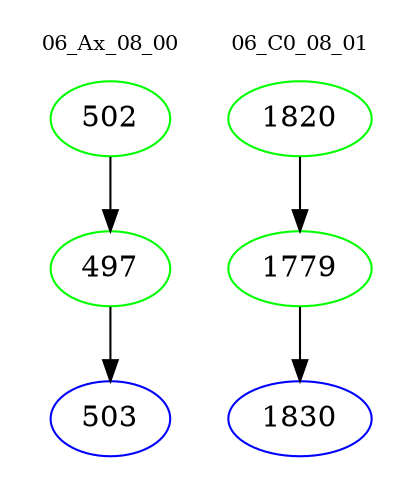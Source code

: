 digraph{
subgraph cluster_0 {
color = white
label = "06_Ax_08_00";
fontsize=10;
T0_502 [label="502", color="green"]
T0_502 -> T0_497 [color="black"]
T0_497 [label="497", color="green"]
T0_497 -> T0_503 [color="black"]
T0_503 [label="503", color="blue"]
}
subgraph cluster_1 {
color = white
label = "06_C0_08_01";
fontsize=10;
T1_1820 [label="1820", color="green"]
T1_1820 -> T1_1779 [color="black"]
T1_1779 [label="1779", color="green"]
T1_1779 -> T1_1830 [color="black"]
T1_1830 [label="1830", color="blue"]
}
}
